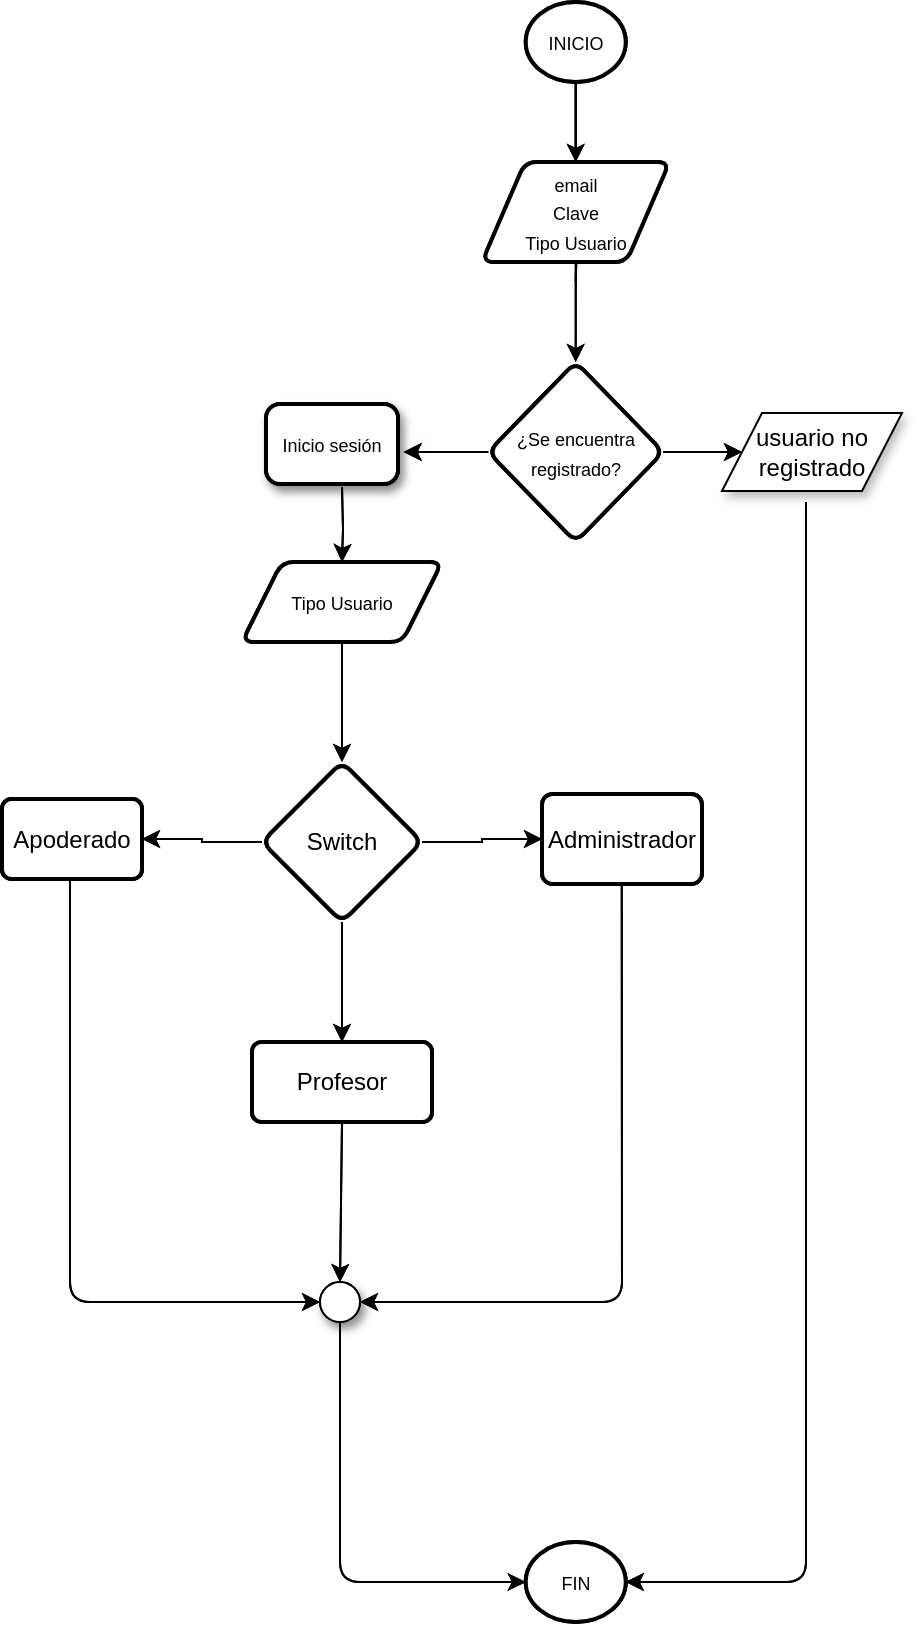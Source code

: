 <mxfile version="14.6.12" type="device"><diagram id="C5RBs43oDa-KdzZeNtuy" name="Page-1"><mxGraphModel dx="2044" dy="760" grid="1" gridSize="10" guides="1" tooltips="1" connect="1" arrows="1" fold="1" page="1" pageScale="1" pageWidth="827" pageHeight="1169" math="0" shadow="0"><root><mxCell id="WIyWlLk6GJQsqaUBKTNV-0"/><mxCell id="WIyWlLk6GJQsqaUBKTNV-1" parent="WIyWlLk6GJQsqaUBKTNV-0"/><mxCell id="powUZ7g7bG__9oRrViip-0" value="" style="edgeStyle=orthogonalEdgeStyle;rounded=0;orthogonalLoop=1;jettySize=auto;html=1;" edge="1" parent="WIyWlLk6GJQsqaUBKTNV-1" source="powUZ7g7bG__9oRrViip-1" target="powUZ7g7bG__9oRrViip-4"><mxGeometry relative="1" as="geometry"/></mxCell><mxCell id="powUZ7g7bG__9oRrViip-1" value="&lt;font style=&quot;font-size: 9px&quot;&gt;INICIO&lt;/font&gt;" style="strokeWidth=2;html=1;shape=mxgraph.flowchart.start_2;whiteSpace=wrap;" vertex="1" parent="WIyWlLk6GJQsqaUBKTNV-1"><mxGeometry x="361.87" y="40" width="50" height="40" as="geometry"/></mxCell><mxCell id="powUZ7g7bG__9oRrViip-2" value="" style="edgeStyle=orthogonalEdgeStyle;rounded=0;orthogonalLoop=1;jettySize=auto;html=1;" edge="1" parent="WIyWlLk6GJQsqaUBKTNV-1" target="powUZ7g7bG__9oRrViip-4"><mxGeometry relative="1" as="geometry"><mxPoint x="386.87" y="180" as="sourcePoint"/></mxGeometry></mxCell><mxCell id="powUZ7g7bG__9oRrViip-6" value="" style="edgeStyle=orthogonalEdgeStyle;rounded=0;orthogonalLoop=1;jettySize=auto;html=1;" edge="1" parent="WIyWlLk6GJQsqaUBKTNV-1" source="powUZ7g7bG__9oRrViip-1" target="powUZ7g7bG__9oRrViip-5"><mxGeometry relative="1" as="geometry"/></mxCell><mxCell id="powUZ7g7bG__9oRrViip-4" value="&lt;font style=&quot;font-size: 9px&quot;&gt;email&lt;br&gt;Clave&lt;br&gt;Tipo Usuario&lt;/font&gt;" style="shape=parallelogram;html=1;strokeWidth=2;perimeter=parallelogramPerimeter;whiteSpace=wrap;rounded=1;arcSize=12;size=0.23;" vertex="1" parent="WIyWlLk6GJQsqaUBKTNV-1"><mxGeometry x="340" y="120" width="93.75" height="50" as="geometry"/></mxCell><mxCell id="powUZ7g7bG__9oRrViip-11" value="" style="edgeStyle=orthogonalEdgeStyle;rounded=0;orthogonalLoop=1;jettySize=auto;html=1;strokeColor=#00CC00;" edge="1" parent="WIyWlLk6GJQsqaUBKTNV-1" source="powUZ7g7bG__9oRrViip-5"><mxGeometry relative="1" as="geometry"><mxPoint x="300.8" y="265" as="targetPoint"/></mxGeometry></mxCell><mxCell id="powUZ7g7bG__9oRrViip-12" value="" style="edgeStyle=orthogonalEdgeStyle;rounded=0;orthogonalLoop=1;jettySize=auto;html=1;strokeColor=#000000;fillColor=#FF6666;" edge="1" parent="WIyWlLk6GJQsqaUBKTNV-1" source="powUZ7g7bG__9oRrViip-5"><mxGeometry relative="1" as="geometry"><mxPoint x="470" y="265" as="targetPoint"/></mxGeometry></mxCell><mxCell id="powUZ7g7bG__9oRrViip-13" value="" style="edgeStyle=orthogonalEdgeStyle;rounded=0;orthogonalLoop=1;jettySize=auto;html=1;strokeColor=#000000;fillColor=#FF6666;" edge="1" parent="WIyWlLk6GJQsqaUBKTNV-1" source="powUZ7g7bG__9oRrViip-5"><mxGeometry relative="1" as="geometry"><mxPoint x="300.8" y="265" as="targetPoint"/></mxGeometry></mxCell><mxCell id="powUZ7g7bG__9oRrViip-5" value="&lt;font style=&quot;font-size: 9px&quot;&gt;¿Se encuentra registrado?&lt;/font&gt;" style="rhombus;whiteSpace=wrap;html=1;rounded=1;strokeWidth=2;arcSize=12;" vertex="1" parent="WIyWlLk6GJQsqaUBKTNV-1"><mxGeometry x="343.12" y="220" width="87.5" height="90" as="geometry"/></mxCell><mxCell id="powUZ7g7bG__9oRrViip-17" value="" style="edgeStyle=orthogonalEdgeStyle;rounded=0;orthogonalLoop=1;jettySize=auto;html=1;strokeColor=#000000;fillColor=#FF6666;" edge="1" parent="WIyWlLk6GJQsqaUBKTNV-1" target="powUZ7g7bG__9oRrViip-16"><mxGeometry relative="1" as="geometry"><mxPoint x="270" y="282.5" as="sourcePoint"/></mxGeometry></mxCell><mxCell id="powUZ7g7bG__9oRrViip-19" value="" style="edgeStyle=orthogonalEdgeStyle;rounded=0;orthogonalLoop=1;jettySize=auto;html=1;strokeColor=#000000;fillColor=#FF6666;" edge="1" parent="WIyWlLk6GJQsqaUBKTNV-1" source="powUZ7g7bG__9oRrViip-16" target="powUZ7g7bG__9oRrViip-18"><mxGeometry relative="1" as="geometry"/></mxCell><mxCell id="powUZ7g7bG__9oRrViip-16" value="&lt;font style=&quot;font-size: 9px&quot;&gt;Tipo Usuario&lt;/font&gt;" style="shape=parallelogram;perimeter=parallelogramPerimeter;whiteSpace=wrap;html=1;fixedSize=1;rounded=1;strokeWidth=2;arcSize=12;" vertex="1" parent="WIyWlLk6GJQsqaUBKTNV-1"><mxGeometry x="220" y="320" width="100" height="40" as="geometry"/></mxCell><mxCell id="powUZ7g7bG__9oRrViip-25" value="" style="edgeStyle=orthogonalEdgeStyle;rounded=0;orthogonalLoop=1;jettySize=auto;html=1;strokeColor=#000000;fillColor=#FF6666;" edge="1" parent="WIyWlLk6GJQsqaUBKTNV-1" source="powUZ7g7bG__9oRrViip-18" target="powUZ7g7bG__9oRrViip-24"><mxGeometry relative="1" as="geometry"/></mxCell><mxCell id="powUZ7g7bG__9oRrViip-27" value="" style="edgeStyle=orthogonalEdgeStyle;rounded=0;orthogonalLoop=1;jettySize=auto;html=1;strokeColor=#000000;fillColor=#FF6666;" edge="1" parent="WIyWlLk6GJQsqaUBKTNV-1" source="powUZ7g7bG__9oRrViip-18" target="powUZ7g7bG__9oRrViip-26"><mxGeometry relative="1" as="geometry"/></mxCell><mxCell id="powUZ7g7bG__9oRrViip-29" value="" style="edgeStyle=orthogonalEdgeStyle;rounded=0;orthogonalLoop=1;jettySize=auto;html=1;strokeColor=#000000;fillColor=#FF6666;" edge="1" parent="WIyWlLk6GJQsqaUBKTNV-1" source="powUZ7g7bG__9oRrViip-18" target="powUZ7g7bG__9oRrViip-28"><mxGeometry relative="1" as="geometry"/></mxCell><mxCell id="powUZ7g7bG__9oRrViip-18" value="Switch" style="rhombus;whiteSpace=wrap;html=1;rounded=1;strokeWidth=2;arcSize=12;" vertex="1" parent="WIyWlLk6GJQsqaUBKTNV-1"><mxGeometry x="230" y="420" width="80" height="80" as="geometry"/></mxCell><mxCell id="powUZ7g7bG__9oRrViip-23" value="&lt;font style=&quot;font-size: 9px&quot;&gt;Inicio sesión&lt;/font&gt;" style="rounded=1;whiteSpace=wrap;html=1;absoluteArcSize=1;arcSize=14;strokeWidth=2;shadow=1;fillColor=#FFFFFF;" vertex="1" parent="WIyWlLk6GJQsqaUBKTNV-1"><mxGeometry x="232" y="241" width="66" height="40" as="geometry"/></mxCell><mxCell id="powUZ7g7bG__9oRrViip-24" value="Administrador" style="whiteSpace=wrap;html=1;rounded=1;strokeWidth=2;arcSize=12;" vertex="1" parent="WIyWlLk6GJQsqaUBKTNV-1"><mxGeometry x="370" y="436" width="80" height="45" as="geometry"/></mxCell><mxCell id="powUZ7g7bG__9oRrViip-26" value="Profesor" style="whiteSpace=wrap;html=1;rounded=1;strokeWidth=2;arcSize=12;" vertex="1" parent="WIyWlLk6GJQsqaUBKTNV-1"><mxGeometry x="225" y="560" width="90" height="40" as="geometry"/></mxCell><mxCell id="powUZ7g7bG__9oRrViip-28" value="Apoderado" style="whiteSpace=wrap;html=1;rounded=1;strokeWidth=2;arcSize=12;" vertex="1" parent="WIyWlLk6GJQsqaUBKTNV-1"><mxGeometry x="100" y="438.5" width="70" height="40" as="geometry"/></mxCell><mxCell id="powUZ7g7bG__9oRrViip-31" value="&lt;font style=&quot;font-size: 9px&quot;&gt;FIN&lt;/font&gt;" style="strokeWidth=2;html=1;shape=mxgraph.flowchart.start_2;whiteSpace=wrap;" vertex="1" parent="WIyWlLk6GJQsqaUBKTNV-1"><mxGeometry x="361.87" y="810" width="50" height="40" as="geometry"/></mxCell><mxCell id="powUZ7g7bG__9oRrViip-37" value="" style="verticalLabelPosition=bottom;verticalAlign=top;html=1;shape=mxgraph.flowchart.on-page_reference;shadow=1;fillColor=#FFFFFF;" vertex="1" parent="WIyWlLk6GJQsqaUBKTNV-1"><mxGeometry x="259" y="680" width="20" height="20" as="geometry"/></mxCell><mxCell id="powUZ7g7bG__9oRrViip-41" value="" style="endArrow=classic;html=1;strokeColor=#000000;fillColor=#FF6666;entryX=0;entryY=0.5;entryDx=0;entryDy=0;entryPerimeter=0;" edge="1" parent="WIyWlLk6GJQsqaUBKTNV-1" target="powUZ7g7bG__9oRrViip-37"><mxGeometry width="50" height="50" relative="1" as="geometry"><mxPoint x="134" y="478.5" as="sourcePoint"/><mxPoint x="134" y="690" as="targetPoint"/><Array as="points"><mxPoint x="134" y="690"/></Array></mxGeometry></mxCell><mxCell id="powUZ7g7bG__9oRrViip-42" value="" style="endArrow=classic;html=1;strokeColor=#000000;fillColor=#FF6666;entryX=1;entryY=0.5;entryDx=0;entryDy=0;entryPerimeter=0;" edge="1" parent="WIyWlLk6GJQsqaUBKTNV-1" target="powUZ7g7bG__9oRrViip-37"><mxGeometry width="50" height="50" relative="1" as="geometry"><mxPoint x="409.87" y="481" as="sourcePoint"/><mxPoint x="409.87" y="571" as="targetPoint"/><Array as="points"><mxPoint x="410" y="690"/></Array></mxGeometry></mxCell><mxCell id="powUZ7g7bG__9oRrViip-43" value="" style="endArrow=classic;html=1;strokeColor=#000000;fillColor=#FF6666;exitX=0.5;exitY=1;exitDx=0;exitDy=0;entryX=0.5;entryY=0;entryDx=0;entryDy=0;entryPerimeter=0;" edge="1" parent="WIyWlLk6GJQsqaUBKTNV-1" source="powUZ7g7bG__9oRrViip-26" target="powUZ7g7bG__9oRrViip-37"><mxGeometry width="50" height="50" relative="1" as="geometry"><mxPoint x="380" y="610" as="sourcePoint"/><mxPoint x="430" y="560" as="targetPoint"/></mxGeometry></mxCell><mxCell id="powUZ7g7bG__9oRrViip-44" value="" style="endArrow=classic;html=1;strokeColor=#000000;fillColor=#FF6666;entryX=1;entryY=0.5;entryDx=0;entryDy=0;entryPerimeter=0;" edge="1" parent="WIyWlLk6GJQsqaUBKTNV-1" target="powUZ7g7bG__9oRrViip-31"><mxGeometry width="50" height="50" relative="1" as="geometry"><mxPoint x="502" y="290" as="sourcePoint"/><mxPoint x="502" y="560" as="targetPoint"/><Array as="points"><mxPoint x="502" y="830"/></Array></mxGeometry></mxCell><mxCell id="powUZ7g7bG__9oRrViip-45" value="" style="endArrow=classic;html=1;strokeColor=#000000;fillColor=#FF6666;exitX=0.145;exitY=0.855;exitDx=0;exitDy=0;exitPerimeter=0;entryX=0;entryY=0.5;entryDx=0;entryDy=0;entryPerimeter=0;" edge="1" parent="WIyWlLk6GJQsqaUBKTNV-1" target="powUZ7g7bG__9oRrViip-31"><mxGeometry width="50" height="50" relative="1" as="geometry"><mxPoint x="269.0" y="700.0" as="sourcePoint"/><mxPoint x="269.1" y="872.9" as="targetPoint"/><Array as="points"><mxPoint x="269" y="830"/></Array></mxGeometry></mxCell><mxCell id="powUZ7g7bG__9oRrViip-46" value="Untitled Layer" parent="WIyWlLk6GJQsqaUBKTNV-0"/><mxCell id="powUZ7g7bG__9oRrViip-47" value="" style="edgeStyle=orthogonalEdgeStyle;rounded=0;orthogonalLoop=1;jettySize=auto;html=1;" edge="1" parent="powUZ7g7bG__9oRrViip-46" source="powUZ7g7bG__9oRrViip-48" target="powUZ7g7bG__9oRrViip-51"><mxGeometry relative="1" as="geometry"/></mxCell><mxCell id="powUZ7g7bG__9oRrViip-48" value="&lt;font style=&quot;font-size: 9px&quot;&gt;INICIO&lt;/font&gt;" style="strokeWidth=2;html=1;shape=mxgraph.flowchart.start_2;whiteSpace=wrap;" vertex="1" parent="powUZ7g7bG__9oRrViip-46"><mxGeometry x="361.87" y="40" width="50" height="40" as="geometry"/></mxCell><mxCell id="powUZ7g7bG__9oRrViip-49" value="" style="edgeStyle=orthogonalEdgeStyle;rounded=0;orthogonalLoop=1;jettySize=auto;html=1;" edge="1" parent="powUZ7g7bG__9oRrViip-46" target="powUZ7g7bG__9oRrViip-51"><mxGeometry relative="1" as="geometry"><mxPoint x="386.87" y="180" as="sourcePoint"/></mxGeometry></mxCell><mxCell id="powUZ7g7bG__9oRrViip-50" value="" style="edgeStyle=orthogonalEdgeStyle;rounded=0;orthogonalLoop=1;jettySize=auto;html=1;" edge="1" parent="powUZ7g7bG__9oRrViip-46" source="powUZ7g7bG__9oRrViip-48" target="powUZ7g7bG__9oRrViip-55"><mxGeometry relative="1" as="geometry"/></mxCell><mxCell id="powUZ7g7bG__9oRrViip-51" value="&lt;font style=&quot;font-size: 9px&quot;&gt;email&lt;br&gt;Clave&lt;br&gt;Tipo Usuario&lt;/font&gt;" style="shape=parallelogram;html=1;strokeWidth=2;perimeter=parallelogramPerimeter;whiteSpace=wrap;rounded=1;arcSize=12;size=0.23;" vertex="1" parent="powUZ7g7bG__9oRrViip-46"><mxGeometry x="340" y="120" width="93.75" height="50" as="geometry"/></mxCell><mxCell id="powUZ7g7bG__9oRrViip-52" value="" style="edgeStyle=orthogonalEdgeStyle;rounded=0;orthogonalLoop=1;jettySize=auto;html=1;strokeColor=#00CC00;" edge="1" parent="powUZ7g7bG__9oRrViip-46" source="powUZ7g7bG__9oRrViip-55"><mxGeometry relative="1" as="geometry"><mxPoint x="300.8" y="265" as="targetPoint"/></mxGeometry></mxCell><mxCell id="powUZ7g7bG__9oRrViip-53" value="" style="edgeStyle=orthogonalEdgeStyle;rounded=0;orthogonalLoop=1;jettySize=auto;html=1;strokeColor=#000000;fillColor=#FF6666;" edge="1" parent="powUZ7g7bG__9oRrViip-46" source="powUZ7g7bG__9oRrViip-55"><mxGeometry relative="1" as="geometry"><mxPoint x="470" y="265" as="targetPoint"/></mxGeometry></mxCell><mxCell id="powUZ7g7bG__9oRrViip-54" value="" style="edgeStyle=orthogonalEdgeStyle;rounded=0;orthogonalLoop=1;jettySize=auto;html=1;strokeColor=#000000;fillColor=#FF6666;" edge="1" parent="powUZ7g7bG__9oRrViip-46" source="powUZ7g7bG__9oRrViip-55"><mxGeometry relative="1" as="geometry"><mxPoint x="300.8" y="265" as="targetPoint"/></mxGeometry></mxCell><mxCell id="powUZ7g7bG__9oRrViip-55" value="&lt;font style=&quot;font-size: 9px&quot;&gt;¿Se encuentra registrado?&lt;/font&gt;" style="rhombus;whiteSpace=wrap;html=1;rounded=1;strokeWidth=2;arcSize=12;" vertex="1" parent="powUZ7g7bG__9oRrViip-46"><mxGeometry x="343.12" y="220" width="87.5" height="90" as="geometry"/></mxCell><mxCell id="powUZ7g7bG__9oRrViip-56" value="" style="edgeStyle=orthogonalEdgeStyle;rounded=0;orthogonalLoop=1;jettySize=auto;html=1;strokeColor=#000000;fillColor=#FF6666;" edge="1" parent="powUZ7g7bG__9oRrViip-46" target="powUZ7g7bG__9oRrViip-58"><mxGeometry relative="1" as="geometry"><mxPoint x="270" y="282.5" as="sourcePoint"/></mxGeometry></mxCell><mxCell id="powUZ7g7bG__9oRrViip-57" value="" style="edgeStyle=orthogonalEdgeStyle;rounded=0;orthogonalLoop=1;jettySize=auto;html=1;strokeColor=#000000;fillColor=#FF6666;" edge="1" parent="powUZ7g7bG__9oRrViip-46" source="powUZ7g7bG__9oRrViip-58" target="powUZ7g7bG__9oRrViip-62"><mxGeometry relative="1" as="geometry"/></mxCell><mxCell id="powUZ7g7bG__9oRrViip-58" value="&lt;font style=&quot;font-size: 9px&quot;&gt;Tipo Usuario&lt;/font&gt;" style="shape=parallelogram;perimeter=parallelogramPerimeter;whiteSpace=wrap;html=1;fixedSize=1;rounded=1;strokeWidth=2;arcSize=12;" vertex="1" parent="powUZ7g7bG__9oRrViip-46"><mxGeometry x="220" y="320" width="100" height="40" as="geometry"/></mxCell><mxCell id="powUZ7g7bG__9oRrViip-59" value="" style="edgeStyle=orthogonalEdgeStyle;rounded=0;orthogonalLoop=1;jettySize=auto;html=1;strokeColor=#000000;fillColor=#FF6666;" edge="1" parent="powUZ7g7bG__9oRrViip-46" source="powUZ7g7bG__9oRrViip-62" target="powUZ7g7bG__9oRrViip-65"><mxGeometry relative="1" as="geometry"/></mxCell><mxCell id="powUZ7g7bG__9oRrViip-60" value="" style="edgeStyle=orthogonalEdgeStyle;rounded=0;orthogonalLoop=1;jettySize=auto;html=1;strokeColor=#000000;fillColor=#FF6666;" edge="1" parent="powUZ7g7bG__9oRrViip-46" source="powUZ7g7bG__9oRrViip-62" target="powUZ7g7bG__9oRrViip-66"><mxGeometry relative="1" as="geometry"/></mxCell><mxCell id="powUZ7g7bG__9oRrViip-61" value="" style="edgeStyle=orthogonalEdgeStyle;rounded=0;orthogonalLoop=1;jettySize=auto;html=1;strokeColor=#000000;fillColor=#FF6666;" edge="1" parent="powUZ7g7bG__9oRrViip-46" source="powUZ7g7bG__9oRrViip-62" target="powUZ7g7bG__9oRrViip-67"><mxGeometry relative="1" as="geometry"/></mxCell><mxCell id="powUZ7g7bG__9oRrViip-62" value="Switch" style="rhombus;whiteSpace=wrap;html=1;rounded=1;strokeWidth=2;arcSize=12;" vertex="1" parent="powUZ7g7bG__9oRrViip-46"><mxGeometry x="230" y="420" width="80" height="80" as="geometry"/></mxCell><mxCell id="powUZ7g7bG__9oRrViip-64" value="&lt;font style=&quot;font-size: 9px&quot;&gt;Inicio sesión&lt;/font&gt;" style="rounded=1;whiteSpace=wrap;html=1;absoluteArcSize=1;arcSize=14;strokeWidth=2;shadow=1;fillColor=#FFFFFF;" vertex="1" parent="powUZ7g7bG__9oRrViip-46"><mxGeometry x="232" y="241" width="66" height="40" as="geometry"/></mxCell><mxCell id="powUZ7g7bG__9oRrViip-65" value="Administrador" style="whiteSpace=wrap;html=1;rounded=1;strokeWidth=2;arcSize=12;" vertex="1" parent="powUZ7g7bG__9oRrViip-46"><mxGeometry x="370" y="436" width="80" height="45" as="geometry"/></mxCell><mxCell id="powUZ7g7bG__9oRrViip-66" value="Profesor" style="whiteSpace=wrap;html=1;rounded=1;strokeWidth=2;arcSize=12;" vertex="1" parent="powUZ7g7bG__9oRrViip-46"><mxGeometry x="225" y="560" width="90" height="40" as="geometry"/></mxCell><mxCell id="powUZ7g7bG__9oRrViip-67" value="Apoderado" style="whiteSpace=wrap;html=1;rounded=1;strokeWidth=2;arcSize=12;" vertex="1" parent="powUZ7g7bG__9oRrViip-46"><mxGeometry x="100" y="438.5" width="70" height="40" as="geometry"/></mxCell><mxCell id="powUZ7g7bG__9oRrViip-68" value="&lt;font style=&quot;font-size: 9px&quot;&gt;FIN&lt;/font&gt;" style="strokeWidth=2;html=1;shape=mxgraph.flowchart.start_2;whiteSpace=wrap;" vertex="1" parent="powUZ7g7bG__9oRrViip-46"><mxGeometry x="361.87" y="810" width="50" height="40" as="geometry"/></mxCell><mxCell id="powUZ7g7bG__9oRrViip-69" value="" style="verticalLabelPosition=bottom;verticalAlign=top;html=1;shape=mxgraph.flowchart.on-page_reference;shadow=1;fillColor=#FFFFFF;" vertex="1" parent="powUZ7g7bG__9oRrViip-46"><mxGeometry x="259" y="680" width="20" height="20" as="geometry"/></mxCell><mxCell id="powUZ7g7bG__9oRrViip-70" value="" style="endArrow=classic;html=1;strokeColor=#000000;fillColor=#FF6666;entryX=0;entryY=0.5;entryDx=0;entryDy=0;entryPerimeter=0;" edge="1" parent="powUZ7g7bG__9oRrViip-46" target="powUZ7g7bG__9oRrViip-69"><mxGeometry width="50" height="50" relative="1" as="geometry"><mxPoint x="134" y="478.5" as="sourcePoint"/><mxPoint x="134" y="690" as="targetPoint"/><Array as="points"><mxPoint x="134" y="690"/></Array></mxGeometry></mxCell><mxCell id="powUZ7g7bG__9oRrViip-71" value="" style="endArrow=classic;html=1;strokeColor=#000000;fillColor=#FF6666;entryX=1;entryY=0.5;entryDx=0;entryDy=0;entryPerimeter=0;" edge="1" parent="powUZ7g7bG__9oRrViip-46" target="powUZ7g7bG__9oRrViip-69"><mxGeometry width="50" height="50" relative="1" as="geometry"><mxPoint x="409.87" y="481" as="sourcePoint"/><mxPoint x="409.87" y="571" as="targetPoint"/><Array as="points"><mxPoint x="410" y="690"/></Array></mxGeometry></mxCell><mxCell id="powUZ7g7bG__9oRrViip-72" value="" style="endArrow=classic;html=1;strokeColor=#000000;fillColor=#FF6666;exitX=0.5;exitY=1;exitDx=0;exitDy=0;entryX=0.5;entryY=0;entryDx=0;entryDy=0;entryPerimeter=0;" edge="1" parent="powUZ7g7bG__9oRrViip-46" source="powUZ7g7bG__9oRrViip-66" target="powUZ7g7bG__9oRrViip-69"><mxGeometry width="50" height="50" relative="1" as="geometry"><mxPoint x="380" y="610" as="sourcePoint"/><mxPoint x="430" y="560" as="targetPoint"/></mxGeometry></mxCell><mxCell id="powUZ7g7bG__9oRrViip-73" value="" style="endArrow=classic;html=1;strokeColor=#000000;fillColor=#FF6666;entryX=1;entryY=0.5;entryDx=0;entryDy=0;entryPerimeter=0;" edge="1" parent="powUZ7g7bG__9oRrViip-46" target="powUZ7g7bG__9oRrViip-68"><mxGeometry width="50" height="50" relative="1" as="geometry"><mxPoint x="502" y="290" as="sourcePoint"/><mxPoint x="502" y="560" as="targetPoint"/><Array as="points"><mxPoint x="502" y="830"/></Array></mxGeometry></mxCell><mxCell id="powUZ7g7bG__9oRrViip-74" value="" style="endArrow=classic;html=1;strokeColor=#000000;fillColor=#FF6666;exitX=0.145;exitY=0.855;exitDx=0;exitDy=0;exitPerimeter=0;entryX=0;entryY=0.5;entryDx=0;entryDy=0;entryPerimeter=0;" edge="1" parent="powUZ7g7bG__9oRrViip-46" target="powUZ7g7bG__9oRrViip-68"><mxGeometry width="50" height="50" relative="1" as="geometry"><mxPoint x="269.0" y="700.0" as="sourcePoint"/><mxPoint x="269.1" y="872.9" as="targetPoint"/><Array as="points"><mxPoint x="269" y="830"/></Array></mxGeometry></mxCell><mxCell id="powUZ7g7bG__9oRrViip-75" value="usuario no registrado" style="shape=parallelogram;perimeter=parallelogramPerimeter;whiteSpace=wrap;html=1;fixedSize=1;shadow=1;fillColor=#FFFFFF;" vertex="1" parent="powUZ7g7bG__9oRrViip-46"><mxGeometry x="460" y="245.5" width="90" height="39" as="geometry"/></mxCell></root></mxGraphModel></diagram></mxfile>